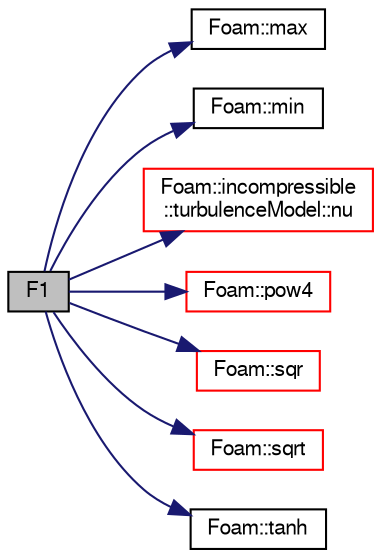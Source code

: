 digraph "F1"
{
  bgcolor="transparent";
  edge [fontname="FreeSans",fontsize="10",labelfontname="FreeSans",labelfontsize="10"];
  node [fontname="FreeSans",fontsize="10",shape=record];
  rankdir="LR";
  Node388 [label="F1",height=0.2,width=0.4,color="black", fillcolor="grey75", style="filled", fontcolor="black"];
  Node388 -> Node389 [color="midnightblue",fontsize="10",style="solid",fontname="FreeSans"];
  Node389 [label="Foam::max",height=0.2,width=0.4,color="black",URL="$a21124.html#ac993e906cf2774ae77e666bc24e81733"];
  Node388 -> Node390 [color="midnightblue",fontsize="10",style="solid",fontname="FreeSans"];
  Node390 [label="Foam::min",height=0.2,width=0.4,color="black",URL="$a21124.html#a253e112ad2d56d96230ff39ea7f442dc"];
  Node388 -> Node391 [color="midnightblue",fontsize="10",style="solid",fontname="FreeSans"];
  Node391 [label="Foam::incompressible\l::turbulenceModel::nu",height=0.2,width=0.4,color="red",URL="$a31102.html#aa739f3daeda1884fecc84f2b36a24021",tooltip="Return the laminar viscosity. "];
  Node388 -> Node751 [color="midnightblue",fontsize="10",style="solid",fontname="FreeSans"];
  Node751 [label="Foam::pow4",height=0.2,width=0.4,color="red",URL="$a21124.html#aa0ae321d4861170e35fbb938636a4f40"];
  Node388 -> Node752 [color="midnightblue",fontsize="10",style="solid",fontname="FreeSans"];
  Node752 [label="Foam::sqr",height=0.2,width=0.4,color="red",URL="$a21124.html#a277dc11c581d53826ab5090b08f3b17b"];
  Node388 -> Node753 [color="midnightblue",fontsize="10",style="solid",fontname="FreeSans"];
  Node753 [label="Foam::sqrt",height=0.2,width=0.4,color="red",URL="$a21124.html#a8616bd62eebf2342a80222fecb1bda71"];
  Node388 -> Node754 [color="midnightblue",fontsize="10",style="solid",fontname="FreeSans"];
  Node754 [label="Foam::tanh",height=0.2,width=0.4,color="black",URL="$a21124.html#a495b8b73fde3fbf83457f43628cc4087"];
}
